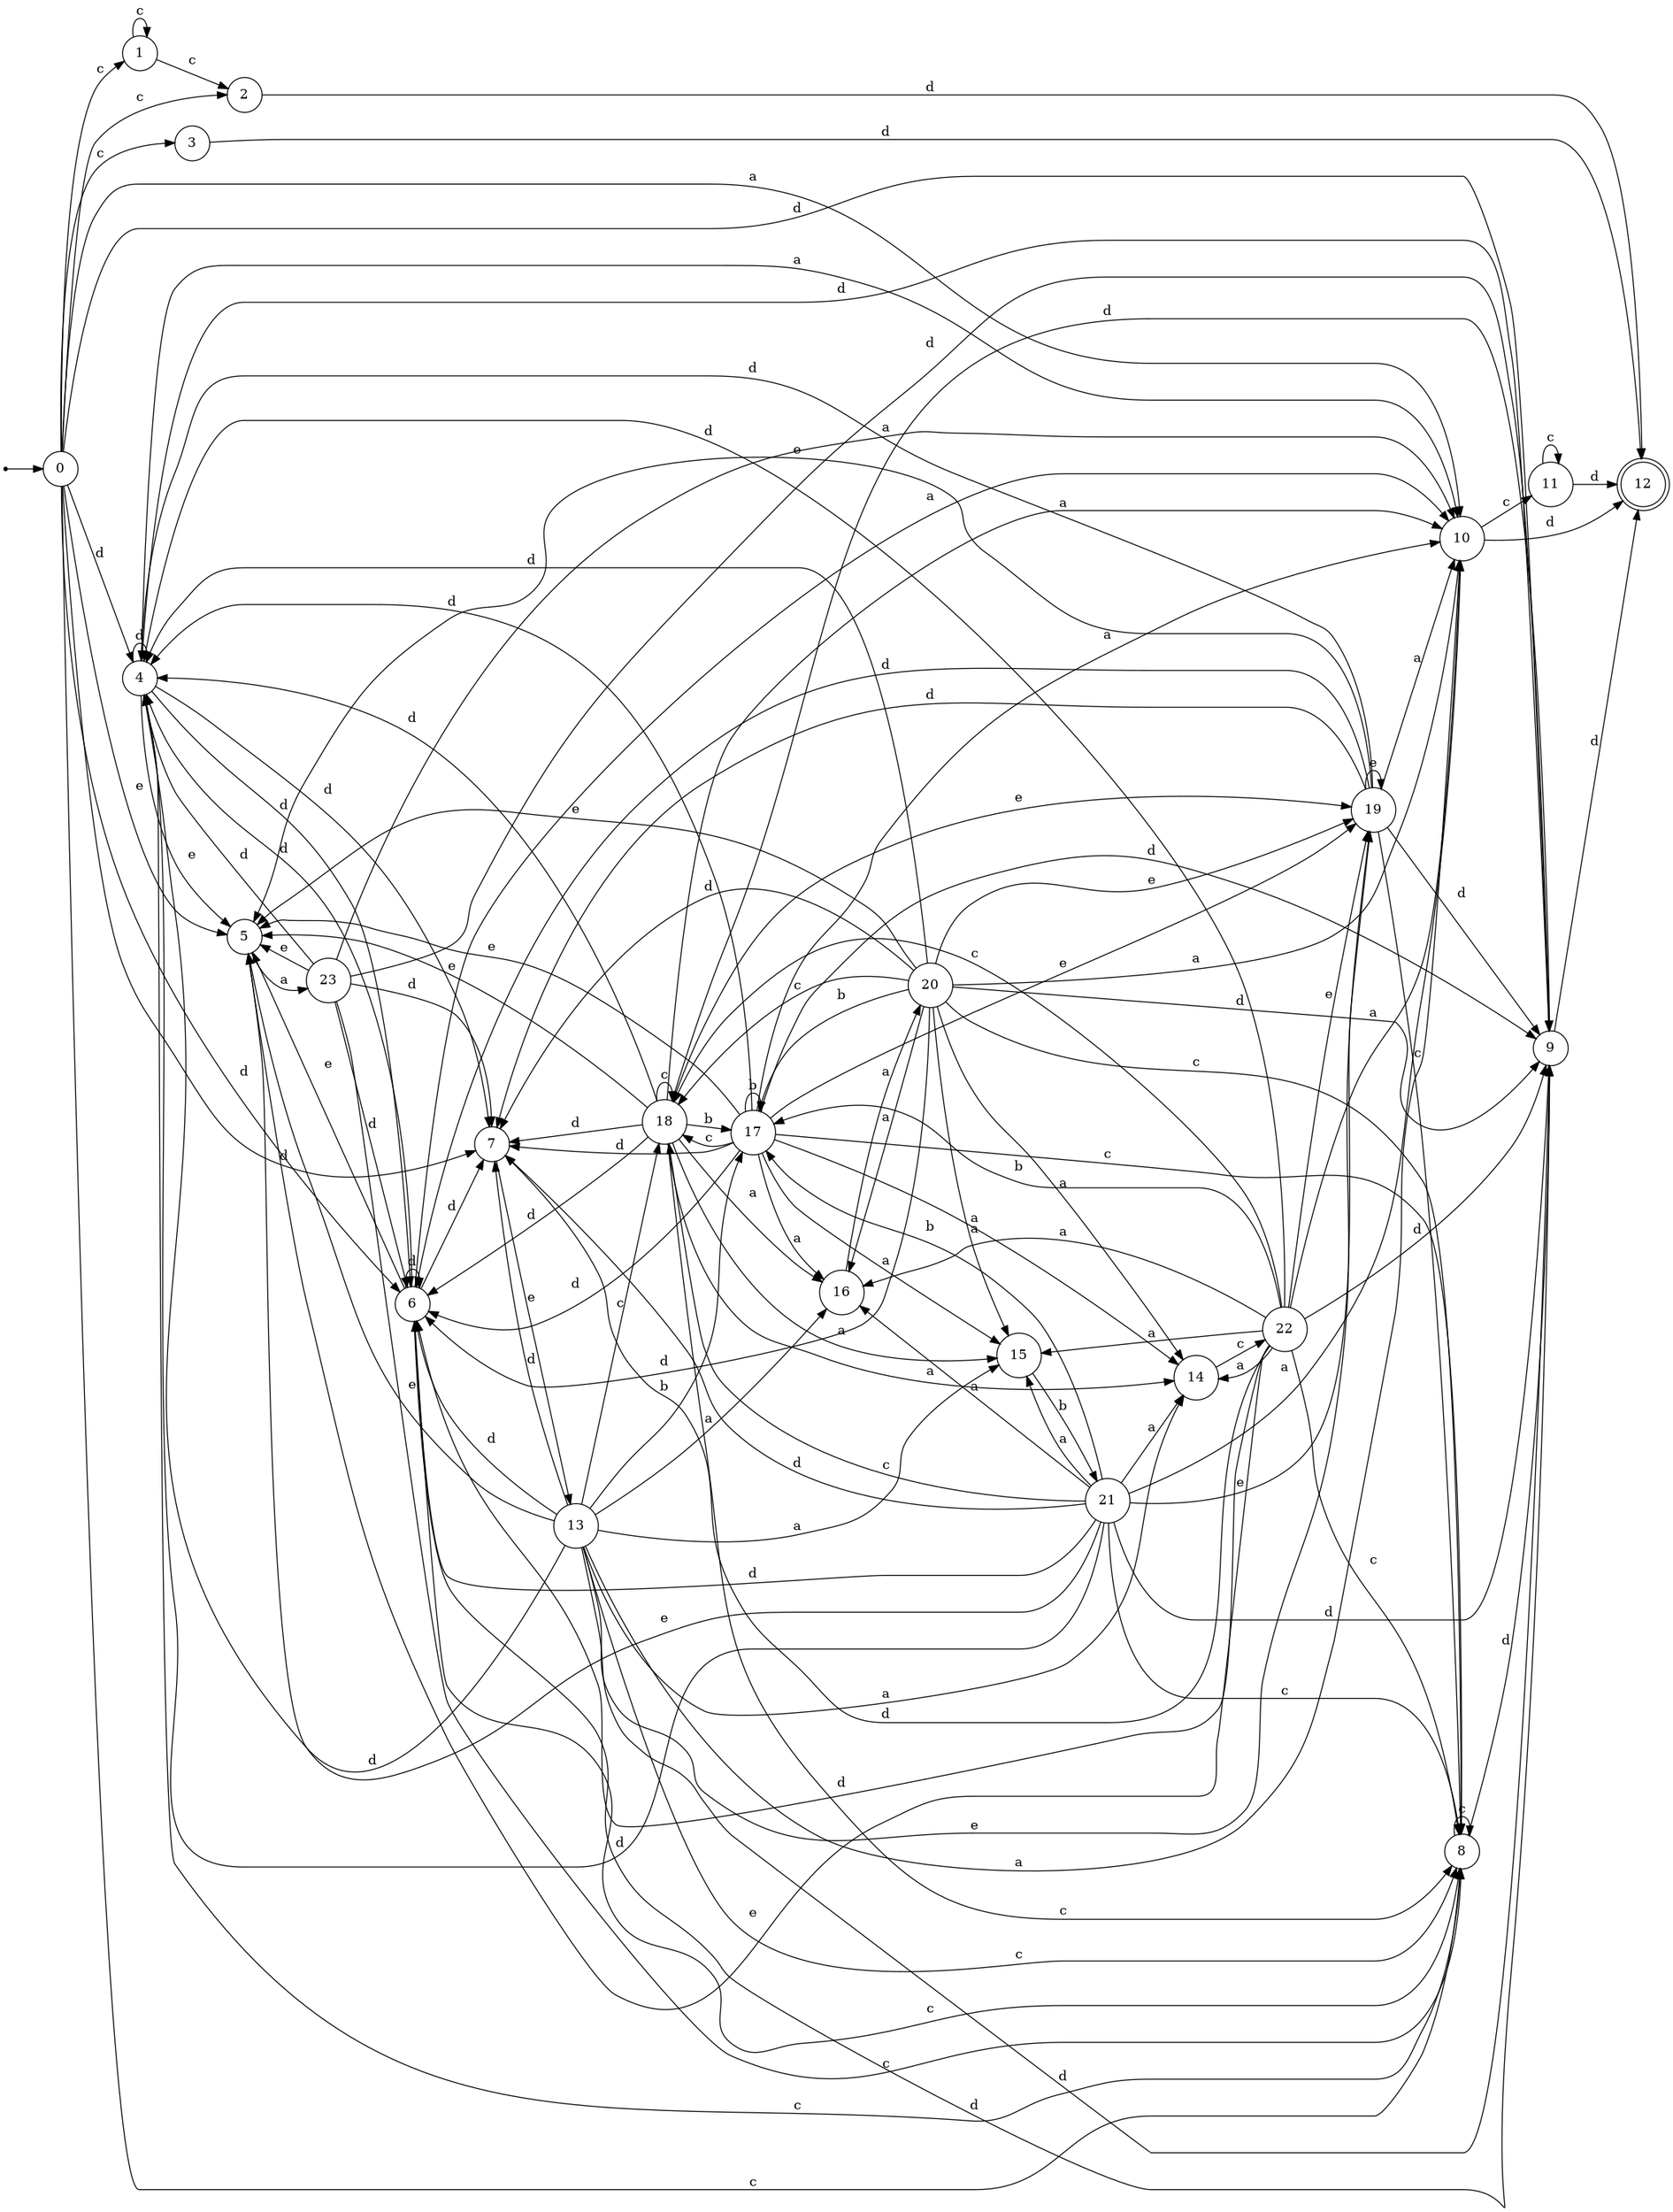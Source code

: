 digraph finite_state_machine {
rankdir=LR;
size="20,20";
node [shape = point]; "dummy0"
node [shape = circle]; "0";
"dummy0" -> "0";
node [shape = circle]; "1";
node [shape = circle]; "2";
node [shape = circle]; "3";
node [shape = circle]; "4";
node [shape = circle]; "5";
node [shape = circle]; "6";
node [shape = circle]; "7";
node [shape = circle]; "8";
node [shape = circle]; "9";
node [shape = circle]; "10";
node [shape = circle]; "11";
node [shape = doublecircle]; "12";node [shape = circle]; "13";
node [shape = circle]; "14";
node [shape = circle]; "15";
node [shape = circle]; "16";
node [shape = circle]; "17";
node [shape = circle]; "18";
node [shape = circle]; "19";
node [shape = circle]; "20";
node [shape = circle]; "21";
node [shape = circle]; "22";
node [shape = circle]; "23";
"0" -> "8" [label = "c"];
 "0" -> "1" [label = "c"];
 "0" -> "2" [label = "c"];
 "0" -> "3" [label = "c"];
 "0" -> "9" [label = "d"];
 "0" -> "4" [label = "d"];
 "0" -> "6" [label = "d"];
 "0" -> "7" [label = "d"];
 "0" -> "5" [label = "e"];
 "0" -> "10" [label = "a"];
 "10" -> "11" [label = "c"];
 "10" -> "12" [label = "d"];
 "11" -> "11" [label = "c"];
 "11" -> "12" [label = "d"];
 "9" -> "12" [label = "d"];
 "8" -> "8" [label = "c"];
 "8" -> "9" [label = "d"];
 "7" -> "13" [label = "e"];
 "13" -> "9" [label = "d"];
 "13" -> "4" [label = "d"];
 "13" -> "6" [label = "d"];
 "13" -> "7" [label = "d"];
 "13" -> "16" [label = "a"];
 "13" -> "10" [label = "a"];
 "13" -> "14" [label = "a"];
 "13" -> "15" [label = "a"];
 "13" -> "17" [label = "b"];
 "13" -> "8" [label = "c"];
 "13" -> "18" [label = "c"];
 "13" -> "19" [label = "e"];
 "13" -> "5" [label = "e"];
 "19" -> "19" [label = "e"];
 "19" -> "5" [label = "e"];
 "19" -> "9" [label = "d"];
 "19" -> "4" [label = "d"];
 "19" -> "6" [label = "d"];
 "19" -> "7" [label = "d"];
 "19" -> "8" [label = "c"];
 "19" -> "10" [label = "a"];
 "18" -> "8" [label = "c"];
 "18" -> "18" [label = "c"];
 "18" -> "16" [label = "a"];
 "18" -> "10" [label = "a"];
 "18" -> "14" [label = "a"];
 "18" -> "15" [label = "a"];
 "18" -> "17" [label = "b"];
 "18" -> "9" [label = "d"];
 "18" -> "4" [label = "d"];
 "18" -> "6" [label = "d"];
 "18" -> "7" [label = "d"];
 "18" -> "19" [label = "e"];
 "18" -> "5" [label = "e"];
 "17" -> "17" [label = "b"];
 "17" -> "16" [label = "a"];
 "17" -> "10" [label = "a"];
 "17" -> "14" [label = "a"];
 "17" -> "15" [label = "a"];
 "17" -> "8" [label = "c"];
 "17" -> "18" [label = "c"];
 "17" -> "9" [label = "d"];
 "17" -> "4" [label = "d"];
 "17" -> "6" [label = "d"];
 "17" -> "7" [label = "d"];
 "17" -> "19" [label = "e"];
 "17" -> "5" [label = "e"];
 "16" -> "20" [label = "a"];
 "20" -> "16" [label = "a"];
 "20" -> "10" [label = "a"];
 "20" -> "14" [label = "a"];
 "20" -> "15" [label = "a"];
 "20" -> "17" [label = "b"];
 "20" -> "8" [label = "c"];
 "20" -> "18" [label = "c"];
 "20" -> "9" [label = "d"];
 "20" -> "4" [label = "d"];
 "20" -> "6" [label = "d"];
 "20" -> "7" [label = "d"];
 "20" -> "19" [label = "e"];
 "20" -> "5" [label = "e"];
 "15" -> "21" [label = "b"];
 "21" -> "16" [label = "a"];
 "21" -> "10" [label = "a"];
 "21" -> "14" [label = "a"];
 "21" -> "15" [label = "a"];
 "21" -> "17" [label = "b"];
 "21" -> "8" [label = "c"];
 "21" -> "18" [label = "c"];
 "21" -> "9" [label = "d"];
 "21" -> "4" [label = "d"];
 "21" -> "6" [label = "d"];
 "21" -> "7" [label = "d"];
 "21" -> "19" [label = "e"];
 "21" -> "5" [label = "e"];
 "14" -> "22" [label = "c"];
 "22" -> "16" [label = "a"];
 "22" -> "10" [label = "a"];
 "22" -> "14" [label = "a"];
 "22" -> "15" [label = "a"];
 "22" -> "17" [label = "b"];
 "22" -> "8" [label = "c"];
 "22" -> "18" [label = "c"];
 "22" -> "9" [label = "d"];
 "22" -> "4" [label = "d"];
 "22" -> "6" [label = "d"];
 "22" -> "7" [label = "d"];
 "22" -> "19" [label = "e"];
 "22" -> "5" [label = "e"];
 "6" -> "9" [label = "d"];
 "6" -> "4" [label = "d"];
 "6" -> "6" [label = "d"];
 "6" -> "7" [label = "d"];
 "6" -> "5" [label = "e"];
 "6" -> "8" [label = "c"];
 "6" -> "10" [label = "a"];
 "5" -> "23" [label = "a"];
 "23" -> "5" [label = "e"];
 "23" -> "9" [label = "d"];
 "23" -> "4" [label = "d"];
 "23" -> "6" [label = "d"];
 "23" -> "7" [label = "d"];
 "23" -> "8" [label = "c"];
 "23" -> "10" [label = "a"];
 "4" -> "9" [label = "d"];
 "4" -> "4" [label = "d"];
 "4" -> "6" [label = "d"];
 "4" -> "7" [label = "d"];
 "4" -> "5" [label = "e"];
 "4" -> "8" [label = "c"];
 "4" -> "10" [label = "a"];
 "3" -> "12" [label = "d"];
 "2" -> "12" [label = "d"];
 "1" -> "1" [label = "c"];
 "1" -> "2" [label = "c"];
 }
